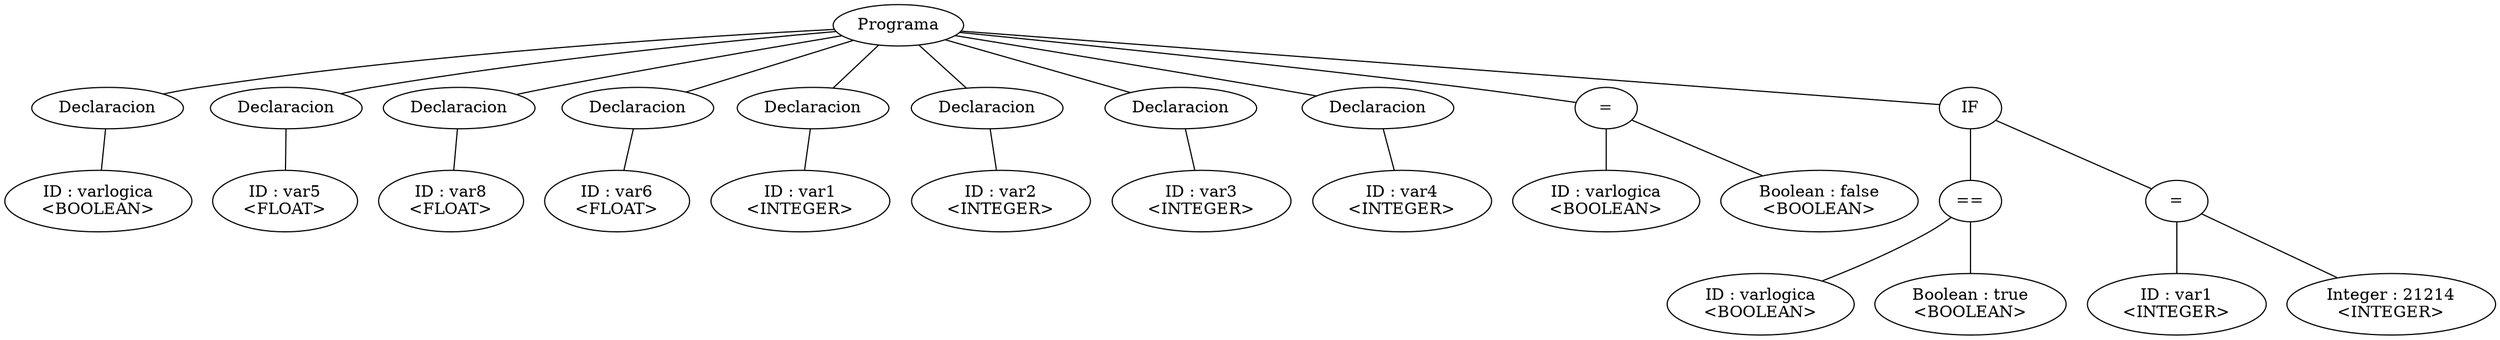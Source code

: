 graph G {nodo_1233449910[label="Programa"]
nodo_1741625459[label="Declaracion"]
nodo_1233449910--nodo_1741625459
nodo_2054803008[label="ID : varlogica\n<BOOLEAN>"]
nodo_1741625459--nodo_2054803008
nodo_344890362[label="Declaracion"]
nodo_1233449910--nodo_344890362
nodo_540029446[label="ID : var5\n<FLOAT>"]
nodo_344890362--nodo_540029446
nodo_1059302131[label="Declaracion"]
nodo_1233449910--nodo_1059302131
nodo_194803865[label="ID : var8\n<FLOAT>"]
nodo_1059302131--nodo_194803865
nodo_1798136667[label="Declaracion"]
nodo_1233449910--nodo_1798136667
nodo_1252842554[label="ID : var6\n<FLOAT>"]
nodo_1798136667--nodo_1252842554
nodo_1752859566[label="Declaracion"]
nodo_1233449910--nodo_1752859566
nodo_13264520[label="ID : var1\n<INTEGER>"]
nodo_1752859566--nodo_13264520
nodo_8256113[label="Declaracion"]
nodo_1233449910--nodo_8256113
nodo_748469064[label="ID : var2\n<INTEGER>"]
nodo_8256113--nodo_748469064
nodo_273103494[label="Declaracion"]
nodo_1233449910--nodo_273103494
nodo_1131077664[label="ID : var3\n<INTEGER>"]
nodo_273103494--nodo_1131077664
nodo_741024846[label="Declaracion"]
nodo_1233449910--nodo_741024846
nodo_1696898168[label="ID : var4\n<INTEGER>"]
nodo_741024846--nodo_1696898168
nodo_1285425488[label="="]
nodo_1233449910--nodo_1285425488
nodo_1482787587[label="ID : varlogica\n<BOOLEAN>"]
nodo_1285425488--nodo_1482787587
nodo_756927765[label="Boolean : false\n<BOOLEAN>"]
nodo_1285425488--nodo_756927765
nodo_1822114706[label="IF"]
nodo_1233449910--nodo_1822114706
nodo_1358103512[label="=="]
nodo_1822114706--nodo_1358103512
nodo_69116758[label="ID : varlogica\n<BOOLEAN>"]
nodo_1358103512--nodo_69116758
nodo_1193845669[label="Boolean : true\n<BOOLEAN>"]
nodo_1358103512--nodo_1193845669
nodo_1905913601[label="="]
nodo_1822114706--nodo_1905913601
nodo_968679209[label="ID : var1\n<INTEGER>"]
nodo_1905913601--nodo_968679209
nodo_1221185371[label="Integer : 21214\n<INTEGER>"]
nodo_1905913601--nodo_1221185371
}
